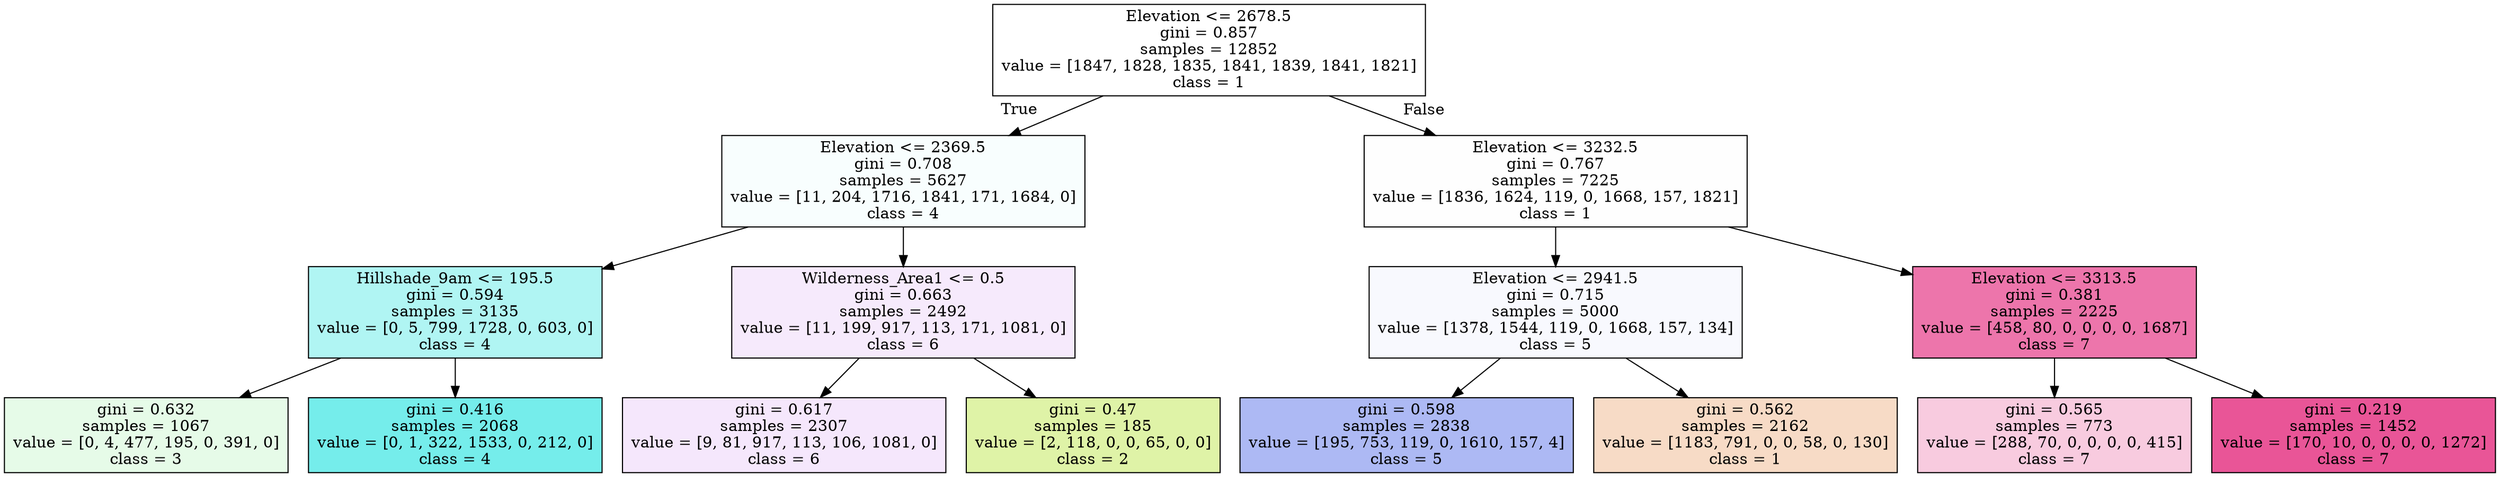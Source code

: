 digraph Tree {
node [shape=box, style="filled", color="black"] ;
0 [label="Elevation <= 2678.5\ngini = 0.857\nsamples = 12852\nvalue = [1847, 1828, 1835, 1841, 1839, 1841, 1821]\nclass = 1", fillcolor="#e5813900"] ;
1 [label="Elevation <= 2369.5\ngini = 0.708\nsamples = 5627\nvalue = [11, 204, 1716, 1841, 171, 1684, 0]\nclass = 4", fillcolor="#39e5e208"] ;
0 -> 1 [labeldistance=2.5, labelangle=45, headlabel="True"] ;
2 [label="Hillshade_9am <= 195.5\ngini = 0.594\nsamples = 3135\nvalue = [0, 5, 799, 1728, 0, 603, 0]\nclass = 4", fillcolor="#39e5e265"] ;
1 -> 2 ;
3 [label="gini = 0.632\nsamples = 1067\nvalue = [0, 4, 477, 195, 0, 391, 0]\nclass = 3", fillcolor="#39e54d20"] ;
2 -> 3 ;
4 [label="gini = 0.416\nsamples = 2068\nvalue = [0, 1, 322, 1533, 0, 212, 0]\nclass = 4", fillcolor="#39e5e2b1"] ;
2 -> 4 ;
5 [label="Wilderness_Area1 <= 0.5\ngini = 0.663\nsamples = 2492\nvalue = [11, 199, 917, 113, 171, 1081, 0]\nclass = 6", fillcolor="#b139e51b"] ;
1 -> 5 ;
6 [label="gini = 0.617\nsamples = 2307\nvalue = [9, 81, 917, 113, 106, 1081, 0]\nclass = 6", fillcolor="#b139e51e"] ;
5 -> 6 ;
7 [label="gini = 0.47\nsamples = 185\nvalue = [2, 118, 0, 0, 65, 0, 0]\nclass = 2", fillcolor="#b7e53971"] ;
5 -> 7 ;
8 [label="Elevation <= 3232.5\ngini = 0.767\nsamples = 7225\nvalue = [1836, 1624, 119, 0, 1668, 157, 1821]\nclass = 1", fillcolor="#e5813901"] ;
0 -> 8 [labeldistance=2.5, labelangle=-45, headlabel="False"] ;
9 [label="Elevation <= 2941.5\ngini = 0.715\nsamples = 5000\nvalue = [1378, 1544, 119, 0, 1668, 157, 134]\nclass = 5", fillcolor="#3956e509"] ;
8 -> 9 ;
10 [label="gini = 0.598\nsamples = 2838\nvalue = [195, 753, 119, 0, 1610, 157, 4]\nclass = 5", fillcolor="#3956e569"] ;
9 -> 10 ;
11 [label="gini = 0.562\nsamples = 2162\nvalue = [1183, 791, 0, 0, 58, 0, 130]\nclass = 1", fillcolor="#e5813949"] ;
9 -> 11 ;
12 [label="Elevation <= 3313.5\ngini = 0.381\nsamples = 2225\nvalue = [458, 80, 0, 0, 0, 0, 1687]\nclass = 7", fillcolor="#e53986b1"] ;
8 -> 12 ;
13 [label="gini = 0.565\nsamples = 773\nvalue = [288, 70, 0, 0, 0, 0, 415]\nclass = 7", fillcolor="#e5398643"] ;
12 -> 13 ;
14 [label="gini = 0.219\nsamples = 1452\nvalue = [170, 10, 0, 0, 0, 0, 1272]\nclass = 7", fillcolor="#e53986db"] ;
12 -> 14 ;
}